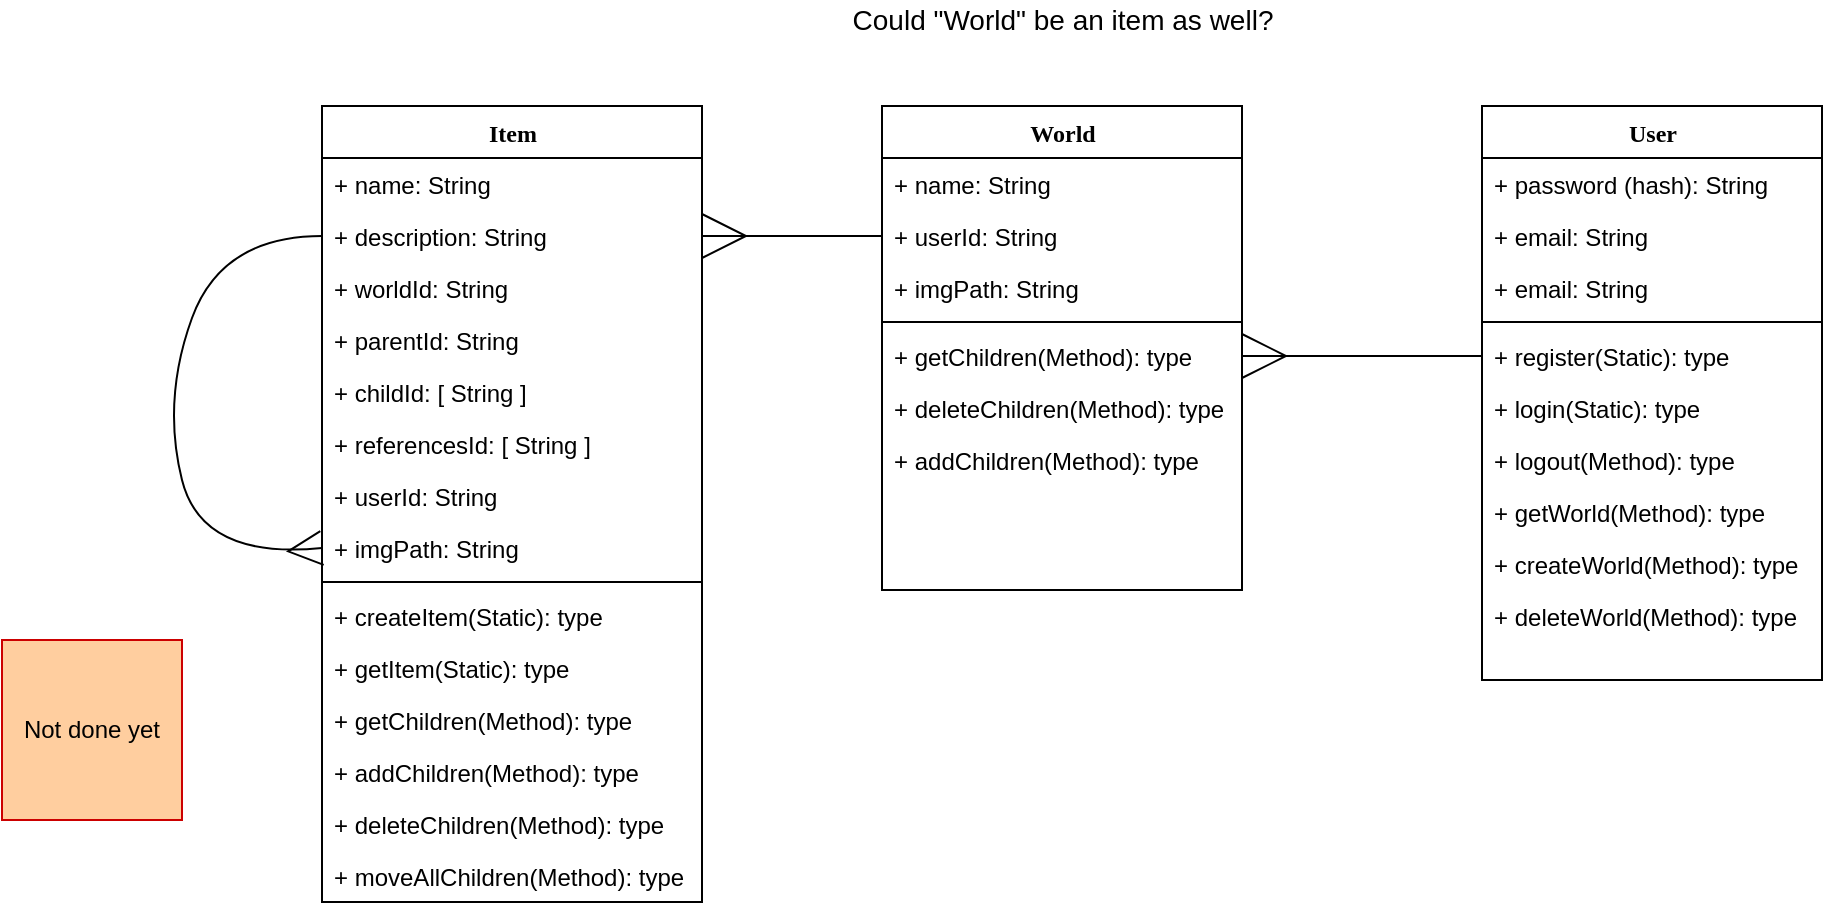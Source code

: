 <mxfile version="15.6.8" type="device"><diagram name="Page-1" id="9f46799a-70d6-7492-0946-bef42562c5a5"><mxGraphModel dx="2266" dy="572" grid="1" gridSize="10" guides="1" tooltips="1" connect="1" arrows="1" fold="1" page="1" pageScale="1" pageWidth="1100" pageHeight="850" background="none" math="0" shadow="0"><root><mxCell id="0"/><mxCell id="1" parent="0"/><mxCell id="78961159f06e98e8-30" value="World" style="swimlane;html=1;fontStyle=1;align=center;verticalAlign=top;childLayout=stackLayout;horizontal=1;startSize=26;horizontalStack=0;resizeParent=1;resizeLast=0;collapsible=1;marginBottom=0;swimlaneFillColor=#ffffff;rounded=0;shadow=0;comic=0;labelBackgroundColor=none;strokeWidth=1;fillColor=none;fontFamily=Verdana;fontSize=12" parent="1" vertex="1"><mxGeometry x="430" y="83" width="180" height="242" as="geometry"/></mxCell><mxCell id="cFyw4AnQ2wWFU-Yj11IV-1" value="+ name: String" style="text;html=1;strokeColor=none;fillColor=none;align=left;verticalAlign=top;spacingLeft=4;spacingRight=4;whiteSpace=wrap;overflow=hidden;rotatable=0;points=[[0,0.5],[1,0.5]];portConstraint=eastwest;" parent="78961159f06e98e8-30" vertex="1"><mxGeometry y="26" width="180" height="26" as="geometry"/></mxCell><mxCell id="78961159f06e98e8-32" value="+ userId: String" style="text;html=1;strokeColor=none;fillColor=none;align=left;verticalAlign=top;spacingLeft=4;spacingRight=4;whiteSpace=wrap;overflow=hidden;rotatable=0;points=[[0,0.5],[1,0.5]];portConstraint=eastwest;" parent="78961159f06e98e8-30" vertex="1"><mxGeometry y="52" width="180" height="26" as="geometry"/></mxCell><mxCell id="jJtOntXeNo7SDVqcuRyv-24" value="+ imgPath: String" style="text;html=1;strokeColor=none;fillColor=none;align=left;verticalAlign=top;spacingLeft=4;spacingRight=4;whiteSpace=wrap;overflow=hidden;rotatable=0;points=[[0,0.5],[1,0.5]];portConstraint=eastwest;" vertex="1" parent="78961159f06e98e8-30"><mxGeometry y="78" width="180" height="26" as="geometry"/></mxCell><mxCell id="78961159f06e98e8-38" value="" style="line;html=1;strokeWidth=1;fillColor=none;align=left;verticalAlign=middle;spacingTop=-1;spacingLeft=3;spacingRight=3;rotatable=0;labelPosition=right;points=[];portConstraint=eastwest;" parent="78961159f06e98e8-30" vertex="1"><mxGeometry y="104" width="180" height="8" as="geometry"/></mxCell><mxCell id="jJtOntXeNo7SDVqcuRyv-29" value="+ getChildren(Method): type" style="text;html=1;strokeColor=none;fillColor=none;align=left;verticalAlign=top;spacingLeft=4;spacingRight=4;whiteSpace=wrap;overflow=hidden;rotatable=0;points=[[0,0.5],[1,0.5]];portConstraint=eastwest;" vertex="1" parent="78961159f06e98e8-30"><mxGeometry y="112" width="180" height="26" as="geometry"/></mxCell><mxCell id="jJtOntXeNo7SDVqcuRyv-31" value="+ deleteChildren(Method): type" style="text;html=1;strokeColor=none;fillColor=none;align=left;verticalAlign=top;spacingLeft=4;spacingRight=4;whiteSpace=wrap;overflow=hidden;rotatable=0;points=[[0,0.5],[1,0.5]];portConstraint=eastwest;" vertex="1" parent="78961159f06e98e8-30"><mxGeometry y="138" width="180" height="26" as="geometry"/></mxCell><mxCell id="jJtOntXeNo7SDVqcuRyv-30" value="+ addChildren(Method): type" style="text;html=1;strokeColor=none;fillColor=none;align=left;verticalAlign=top;spacingLeft=4;spacingRight=4;whiteSpace=wrap;overflow=hidden;rotatable=0;points=[[0,0.5],[1,0.5]];portConstraint=eastwest;" vertex="1" parent="78961159f06e98e8-30"><mxGeometry y="164" width="180" height="26" as="geometry"/></mxCell><mxCell id="78961159f06e98e8-43" value="User" style="swimlane;html=1;fontStyle=1;align=center;verticalAlign=top;childLayout=stackLayout;horizontal=1;startSize=26;horizontalStack=0;resizeParent=1;resizeLast=0;collapsible=1;marginBottom=0;swimlaneFillColor=#ffffff;rounded=0;shadow=0;comic=0;labelBackgroundColor=none;strokeWidth=1;fillColor=none;fontFamily=Verdana;fontSize=12" parent="1" vertex="1"><mxGeometry x="730" y="83" width="170" height="287" as="geometry"/></mxCell><mxCell id="78961159f06e98e8-49" value="+ password (hash): String" style="text;html=1;strokeColor=none;fillColor=none;align=left;verticalAlign=top;spacingLeft=4;spacingRight=4;whiteSpace=wrap;overflow=hidden;rotatable=0;points=[[0,0.5],[1,0.5]];portConstraint=eastwest;" parent="78961159f06e98e8-43" vertex="1"><mxGeometry y="26" width="170" height="26" as="geometry"/></mxCell><mxCell id="78961159f06e98e8-50" value="+ email: String" style="text;html=1;strokeColor=none;fillColor=none;align=left;verticalAlign=top;spacingLeft=4;spacingRight=4;whiteSpace=wrap;overflow=hidden;rotatable=0;points=[[0,0.5],[1,0.5]];portConstraint=eastwest;" parent="78961159f06e98e8-43" vertex="1"><mxGeometry y="52" width="170" height="26" as="geometry"/></mxCell><mxCell id="jJtOntXeNo7SDVqcuRyv-2" value="+ email: String" style="text;html=1;strokeColor=none;fillColor=none;align=left;verticalAlign=top;spacingLeft=4;spacingRight=4;whiteSpace=wrap;overflow=hidden;rotatable=0;points=[[0,0.5],[1,0.5]];portConstraint=eastwest;" vertex="1" parent="78961159f06e98e8-43"><mxGeometry y="78" width="170" height="26" as="geometry"/></mxCell><mxCell id="78961159f06e98e8-51" value="" style="line;html=1;strokeWidth=1;fillColor=none;align=left;verticalAlign=middle;spacingTop=-1;spacingLeft=3;spacingRight=3;rotatable=0;labelPosition=right;points=[];portConstraint=eastwest;" parent="78961159f06e98e8-43" vertex="1"><mxGeometry y="104" width="170" height="8" as="geometry"/></mxCell><mxCell id="78961159f06e98e8-52" value="+ register(Static): type" style="text;html=1;strokeColor=none;fillColor=none;align=left;verticalAlign=top;spacingLeft=4;spacingRight=4;whiteSpace=wrap;overflow=hidden;rotatable=0;points=[[0,0.5],[1,0.5]];portConstraint=eastwest;" parent="78961159f06e98e8-43" vertex="1"><mxGeometry y="112" width="170" height="26" as="geometry"/></mxCell><mxCell id="78961159f06e98e8-53" value="+ login(Static): type" style="text;html=1;strokeColor=none;fillColor=none;align=left;verticalAlign=top;spacingLeft=4;spacingRight=4;whiteSpace=wrap;overflow=hidden;rotatable=0;points=[[0,0.5],[1,0.5]];portConstraint=eastwest;" parent="78961159f06e98e8-43" vertex="1"><mxGeometry y="138" width="170" height="26" as="geometry"/></mxCell><mxCell id="jJtOntXeNo7SDVqcuRyv-1" value="+ logout(Method): type" style="text;html=1;strokeColor=none;fillColor=none;align=left;verticalAlign=top;spacingLeft=4;spacingRight=4;whiteSpace=wrap;overflow=hidden;rotatable=0;points=[[0,0.5],[1,0.5]];portConstraint=eastwest;" vertex="1" parent="78961159f06e98e8-43"><mxGeometry y="164" width="170" height="26" as="geometry"/></mxCell><mxCell id="jJtOntXeNo7SDVqcuRyv-38" value="+ getWorld(Method): type" style="text;html=1;strokeColor=none;fillColor=none;align=left;verticalAlign=top;spacingLeft=4;spacingRight=4;whiteSpace=wrap;overflow=hidden;rotatable=0;points=[[0,0.5],[1,0.5]];portConstraint=eastwest;" vertex="1" parent="78961159f06e98e8-43"><mxGeometry y="190" width="170" height="26" as="geometry"/></mxCell><mxCell id="jJtOntXeNo7SDVqcuRyv-37" value="+ createWorld(Method): type" style="text;html=1;strokeColor=none;fillColor=none;align=left;verticalAlign=top;spacingLeft=4;spacingRight=4;whiteSpace=wrap;overflow=hidden;rotatable=0;points=[[0,0.5],[1,0.5]];portConstraint=eastwest;" vertex="1" parent="78961159f06e98e8-43"><mxGeometry y="216" width="170" height="26" as="geometry"/></mxCell><mxCell id="jJtOntXeNo7SDVqcuRyv-39" value="+ deleteWorld(Method): type" style="text;html=1;strokeColor=none;fillColor=none;align=left;verticalAlign=top;spacingLeft=4;spacingRight=4;whiteSpace=wrap;overflow=hidden;rotatable=0;points=[[0,0.5],[1,0.5]];portConstraint=eastwest;" vertex="1" parent="78961159f06e98e8-43"><mxGeometry y="242" width="170" height="26" as="geometry"/></mxCell><mxCell id="ElOC_biIHw0-SNV0RneN-1" value="" style="endArrow=dash;html=1;rounded=0;entryX=1;entryY=0.5;entryDx=0;entryDy=0;exitX=0;exitY=0.5;exitDx=0;exitDy=0;endFill=0;strokeColor=none;" parent="1" source="78961159f06e98e8-32" edge="1"><mxGeometry width="50" height="50" relative="1" as="geometry"><mxPoint x="470" y="230" as="sourcePoint"/><mxPoint x="250" y="148" as="targetPoint"/></mxGeometry></mxCell><mxCell id="ElOC_biIHw0-SNV0RneN-2" style="edgeStyle=elbowEdgeStyle;html=1;labelBackgroundColor=none;startFill=0;startSize=20;endArrow=ERmany;endFill=0;endSize=20;fontFamily=Verdana;fontSize=12;elbow=vertical;startArrow=none;exitX=0;exitY=0.5;exitDx=0;exitDy=0;entryX=1;entryY=0.5;entryDx=0;entryDy=0;" parent="1" target="jJtOntXeNo7SDVqcuRyv-29" edge="1" source="78961159f06e98e8-52"><mxGeometry relative="1" as="geometry"><mxPoint x="740" y="174" as="sourcePoint"/><mxPoint x="613" y="180" as="targetPoint"/><Array as="points"/></mxGeometry></mxCell><mxCell id="JYQi25x2s-RqnHJmt_6q-13" value="Not done yet" style="whiteSpace=wrap;html=1;aspect=fixed;strokeColor=#CC0000;fillColor=#FFCE9F;" parent="1" vertex="1"><mxGeometry x="-10" y="350" width="90" height="90" as="geometry"/></mxCell><mxCell id="jJtOntXeNo7SDVqcuRyv-3" value="Item" style="swimlane;html=1;fontStyle=1;align=center;verticalAlign=top;childLayout=stackLayout;horizontal=1;startSize=26;horizontalStack=0;resizeParent=1;resizeLast=0;collapsible=1;marginBottom=0;swimlaneFillColor=#ffffff;rounded=0;shadow=0;comic=0;labelBackgroundColor=none;strokeWidth=1;fillColor=none;fontFamily=Verdana;fontSize=12" vertex="1" parent="1"><mxGeometry x="150" y="83" width="190" height="398" as="geometry"/></mxCell><mxCell id="jJtOntXeNo7SDVqcuRyv-4" value="+ name: String" style="text;html=1;strokeColor=none;fillColor=none;align=left;verticalAlign=top;spacingLeft=4;spacingRight=4;whiteSpace=wrap;overflow=hidden;rotatable=0;points=[[0,0.5],[1,0.5]];portConstraint=eastwest;" vertex="1" parent="jJtOntXeNo7SDVqcuRyv-3"><mxGeometry y="26" width="190" height="26" as="geometry"/></mxCell><mxCell id="jJtOntXeNo7SDVqcuRyv-21" value="+ description: String" style="text;html=1;strokeColor=none;fillColor=none;align=left;verticalAlign=top;spacingLeft=4;spacingRight=4;whiteSpace=wrap;overflow=hidden;rotatable=0;points=[[0,0.5],[1,0.5]];portConstraint=eastwest;" vertex="1" parent="jJtOntXeNo7SDVqcuRyv-3"><mxGeometry y="52" width="190" height="26" as="geometry"/></mxCell><mxCell id="jJtOntXeNo7SDVqcuRyv-5" value="+ worldId: String" style="text;html=1;strokeColor=none;fillColor=none;align=left;verticalAlign=top;spacingLeft=4;spacingRight=4;whiteSpace=wrap;overflow=hidden;rotatable=0;points=[[0,0.5],[1,0.5]];portConstraint=eastwest;" vertex="1" parent="jJtOntXeNo7SDVqcuRyv-3"><mxGeometry y="78" width="190" height="26" as="geometry"/></mxCell><mxCell id="jJtOntXeNo7SDVqcuRyv-12" value="+ parentId: String" style="text;html=1;strokeColor=none;fillColor=none;align=left;verticalAlign=top;spacingLeft=4;spacingRight=4;whiteSpace=wrap;overflow=hidden;rotatable=0;points=[[0,0.5],[1,0.5]];portConstraint=eastwest;" vertex="1" parent="jJtOntXeNo7SDVqcuRyv-3"><mxGeometry y="104" width="190" height="26" as="geometry"/></mxCell><mxCell id="jJtOntXeNo7SDVqcuRyv-18" value="+ childId: [ String ]" style="text;html=1;strokeColor=none;fillColor=none;align=left;verticalAlign=top;spacingLeft=4;spacingRight=4;whiteSpace=wrap;overflow=hidden;rotatable=0;points=[[0,0.5],[1,0.5]];portConstraint=eastwest;" vertex="1" parent="jJtOntXeNo7SDVqcuRyv-3"><mxGeometry y="130" width="190" height="26" as="geometry"/></mxCell><mxCell id="jJtOntXeNo7SDVqcuRyv-22" value="+ referencesId: [ String ]" style="text;html=1;strokeColor=none;fillColor=none;align=left;verticalAlign=top;spacingLeft=4;spacingRight=4;whiteSpace=wrap;overflow=hidden;rotatable=0;points=[[0,0.5],[1,0.5]];portConstraint=eastwest;" vertex="1" parent="jJtOntXeNo7SDVqcuRyv-3"><mxGeometry y="156" width="190" height="26" as="geometry"/></mxCell><mxCell id="jJtOntXeNo7SDVqcuRyv-25" value="+ userId: String" style="text;html=1;strokeColor=none;fillColor=none;align=left;verticalAlign=top;spacingLeft=4;spacingRight=4;whiteSpace=wrap;overflow=hidden;rotatable=0;points=[[0,0.5],[1,0.5]];portConstraint=eastwest;" vertex="1" parent="jJtOntXeNo7SDVqcuRyv-3"><mxGeometry y="182" width="190" height="26" as="geometry"/></mxCell><mxCell id="jJtOntXeNo7SDVqcuRyv-20" value="+ imgPath: String" style="text;html=1;strokeColor=none;fillColor=none;align=left;verticalAlign=top;spacingLeft=4;spacingRight=4;whiteSpace=wrap;overflow=hidden;rotatable=0;points=[[0,0.5],[1,0.5]];portConstraint=eastwest;" vertex="1" parent="jJtOntXeNo7SDVqcuRyv-3"><mxGeometry y="208" width="190" height="26" as="geometry"/></mxCell><mxCell id="jJtOntXeNo7SDVqcuRyv-6" value="" style="line;html=1;strokeWidth=1;fillColor=none;align=left;verticalAlign=middle;spacingTop=-1;spacingLeft=3;spacingRight=3;rotatable=0;labelPosition=right;points=[];portConstraint=eastwest;" vertex="1" parent="jJtOntXeNo7SDVqcuRyv-3"><mxGeometry y="234" width="190" height="8" as="geometry"/></mxCell><mxCell id="jJtOntXeNo7SDVqcuRyv-35" value="+ createItem(Static): type" style="text;html=1;strokeColor=none;fillColor=none;align=left;verticalAlign=top;spacingLeft=4;spacingRight=4;whiteSpace=wrap;overflow=hidden;rotatable=0;points=[[0,0.5],[1,0.5]];portConstraint=eastwest;" vertex="1" parent="jJtOntXeNo7SDVqcuRyv-3"><mxGeometry y="242" width="190" height="26" as="geometry"/></mxCell><mxCell id="jJtOntXeNo7SDVqcuRyv-36" value="+ getItem(Static): type" style="text;html=1;strokeColor=none;fillColor=none;align=left;verticalAlign=top;spacingLeft=4;spacingRight=4;whiteSpace=wrap;overflow=hidden;rotatable=0;points=[[0,0.5],[1,0.5]];portConstraint=eastwest;" vertex="1" parent="jJtOntXeNo7SDVqcuRyv-3"><mxGeometry y="268" width="190" height="26" as="geometry"/></mxCell><mxCell id="jJtOntXeNo7SDVqcuRyv-16" value="+ getChildren(Method): type" style="text;html=1;strokeColor=none;fillColor=none;align=left;verticalAlign=top;spacingLeft=4;spacingRight=4;whiteSpace=wrap;overflow=hidden;rotatable=0;points=[[0,0.5],[1,0.5]];portConstraint=eastwest;" vertex="1" parent="jJtOntXeNo7SDVqcuRyv-3"><mxGeometry y="294" width="190" height="26" as="geometry"/></mxCell><mxCell id="jJtOntXeNo7SDVqcuRyv-17" value="" style="curved=1;endArrow=ERmany;html=1;rounded=0;entryX=0;entryY=0.5;entryDx=0;entryDy=0;exitX=0;exitY=0.5;exitDx=0;exitDy=0;endFill=0;strokeWidth=1;endSize=15;" edge="1" parent="jJtOntXeNo7SDVqcuRyv-3" source="jJtOntXeNo7SDVqcuRyv-21" target="jJtOntXeNo7SDVqcuRyv-20"><mxGeometry width="50" height="50" relative="1" as="geometry"><mxPoint x="-130" y="118.5" as="sourcePoint"/><mxPoint x="-80" y="68.5" as="targetPoint"/><Array as="points"><mxPoint x="-50" y="65"/><mxPoint x="-80" y="147"/><mxPoint x="-60" y="227"/></Array></mxGeometry></mxCell><mxCell id="jJtOntXeNo7SDVqcuRyv-28" value="+ addChildren(Method): type" style="text;html=1;strokeColor=none;fillColor=none;align=left;verticalAlign=top;spacingLeft=4;spacingRight=4;whiteSpace=wrap;overflow=hidden;rotatable=0;points=[[0,0.5],[1,0.5]];portConstraint=eastwest;" vertex="1" parent="jJtOntXeNo7SDVqcuRyv-3"><mxGeometry y="320" width="190" height="26" as="geometry"/></mxCell><mxCell id="jJtOntXeNo7SDVqcuRyv-34" value="+ deleteChildren(Method): type" style="text;html=1;strokeColor=none;fillColor=none;align=left;verticalAlign=top;spacingLeft=4;spacingRight=4;whiteSpace=wrap;overflow=hidden;rotatable=0;points=[[0,0.5],[1,0.5]];portConstraint=eastwest;" vertex="1" parent="jJtOntXeNo7SDVqcuRyv-3"><mxGeometry y="346" width="190" height="26" as="geometry"/></mxCell><mxCell id="jJtOntXeNo7SDVqcuRyv-26" value="+ moveAllChildren(Method): type" style="text;html=1;strokeColor=none;fillColor=none;align=left;verticalAlign=top;spacingLeft=4;spacingRight=4;whiteSpace=wrap;overflow=hidden;rotatable=0;points=[[0,0.5],[1,0.5]];portConstraint=eastwest;" vertex="1" parent="jJtOntXeNo7SDVqcuRyv-3"><mxGeometry y="372" width="190" height="26" as="geometry"/></mxCell><mxCell id="jJtOntXeNo7SDVqcuRyv-7" style="edgeStyle=elbowEdgeStyle;html=1;labelBackgroundColor=none;startFill=0;startSize=20;endArrow=ERmany;endFill=0;endSize=20;fontFamily=Verdana;fontSize=12;elbow=vertical;startArrow=none;exitX=0;exitY=0.5;exitDx=0;exitDy=0;entryX=1;entryY=0.5;entryDx=0;entryDy=0;" edge="1" parent="1" source="78961159f06e98e8-32" target="jJtOntXeNo7SDVqcuRyv-21"><mxGeometry relative="1" as="geometry"><mxPoint x="430" y="176" as="sourcePoint"/><mxPoint x="350" y="160" as="targetPoint"/><Array as="points"><mxPoint x="360" y="148"/></Array></mxGeometry></mxCell><mxCell id="jJtOntXeNo7SDVqcuRyv-33" value="Could &quot;World&quot; be an item as well?" style="text;html=1;align=center;verticalAlign=middle;resizable=0;points=[];autosize=1;strokeColor=none;fillColor=none;fontSize=14;" vertex="1" parent="1"><mxGeometry x="405" y="30" width="230" height="20" as="geometry"/></mxCell></root></mxGraphModel></diagram></mxfile>